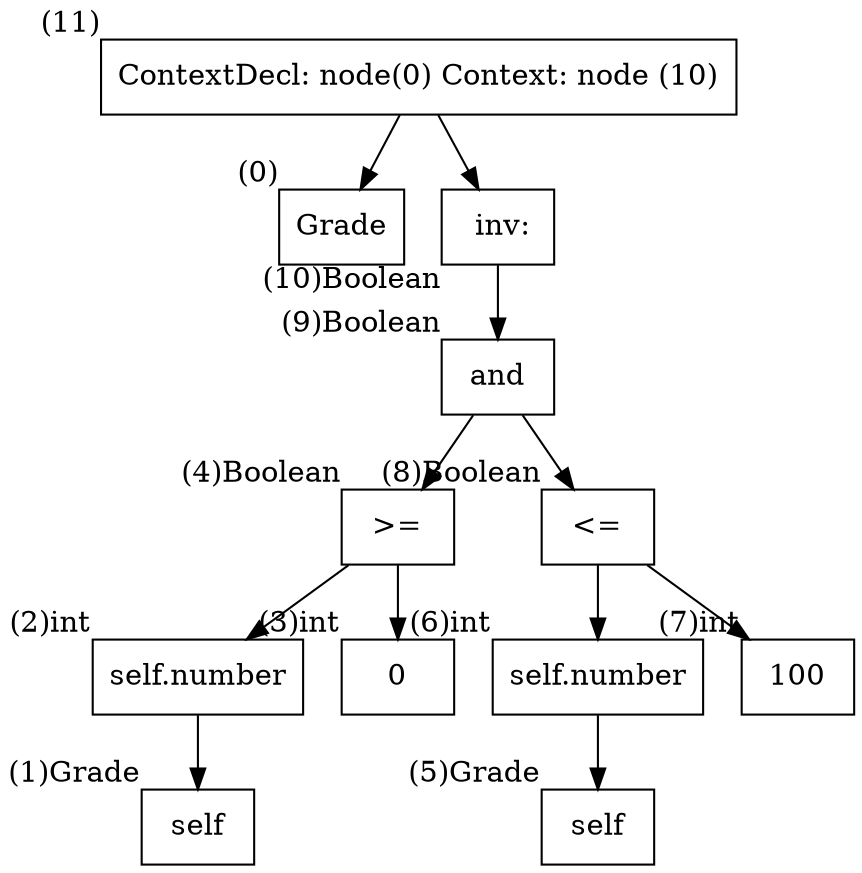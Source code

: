 digraph AST {
  node [shape=box];
  n11 [label="ContextDecl: node(0) Context: node (10)", xlabel="(11)"];
  n11 -> n0;
  n11 -> n10;
  n0 [label="Grade", xlabel="(0)"];
  n10 [label=" inv:", xlabel="(10)Boolean"];
  n10 -> n9;
  n9 [label="and", xlabel="(9)Boolean"];
  n9 -> n4;
  n9 -> n8;
  n4 [label=">=", xlabel="(4)Boolean"];
  n4 -> n2;
  n4 -> n3;
  n8 [label="<=", xlabel="(8)Boolean"];
  n8 -> n6;
  n8 -> n7;
  n2 [label="self.number", xlabel="(2)int"];
  n2 -> n1;
  n3 [label="0", xlabel="(3)int"];
  n6 [label="self.number", xlabel="(6)int"];
  n6 -> n5;
  n7 [label="100", xlabel="(7)int"];
  n1 [label="self", xlabel="(1)Grade"];
  n5 [label="self", xlabel="(5)Grade"];
}
